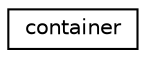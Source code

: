 digraph "Graphical Class Hierarchy"
{
 // LATEX_PDF_SIZE
  edge [fontname="Helvetica",fontsize="10",labelfontname="Helvetica",labelfontsize="10"];
  node [fontname="Helvetica",fontsize="10",shape=record];
  rankdir="LR";
  Node0 [label="container",height=0.2,width=0.4,color="black", fillcolor="white", style="filled",URL="$structcontainer.html",tooltip=" "];
}
